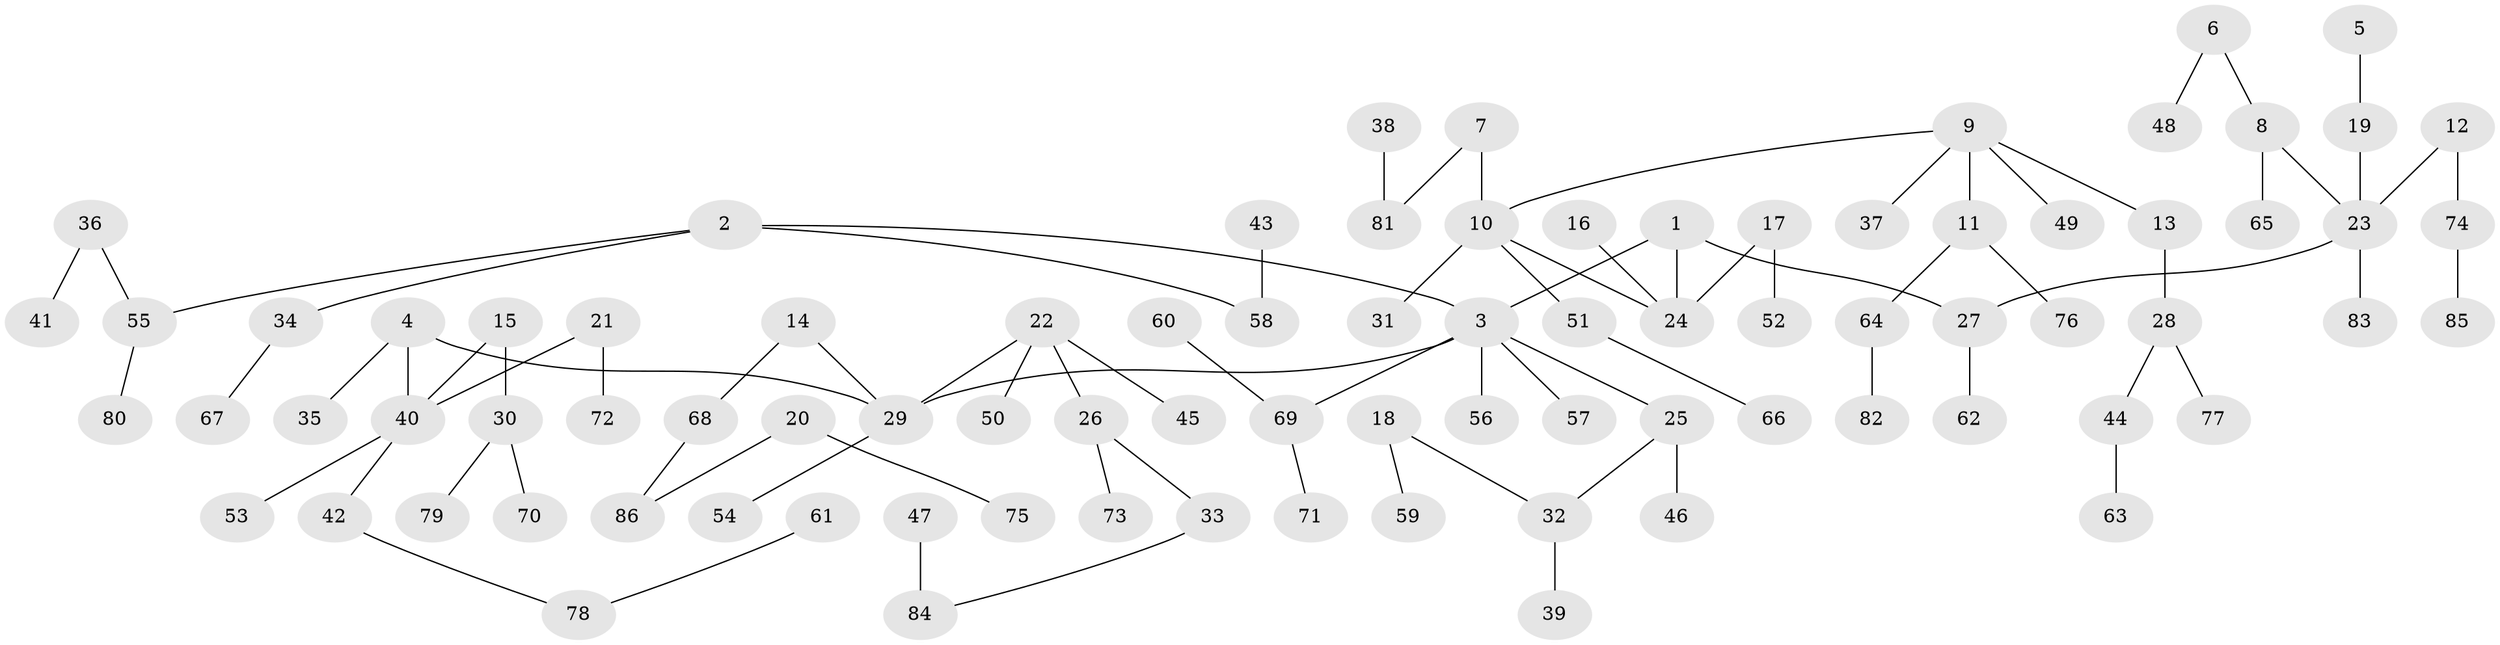 // original degree distribution, {8: 0.007042253521126761, 6: 0.02112676056338028, 3: 0.13380281690140844, 4: 0.056338028169014086, 1: 0.47183098591549294, 5: 0.028169014084507043, 2: 0.28169014084507044}
// Generated by graph-tools (version 1.1) at 2025/37/03/04/25 23:37:18]
// undirected, 86 vertices, 85 edges
graph export_dot {
  node [color=gray90,style=filled];
  1;
  2;
  3;
  4;
  5;
  6;
  7;
  8;
  9;
  10;
  11;
  12;
  13;
  14;
  15;
  16;
  17;
  18;
  19;
  20;
  21;
  22;
  23;
  24;
  25;
  26;
  27;
  28;
  29;
  30;
  31;
  32;
  33;
  34;
  35;
  36;
  37;
  38;
  39;
  40;
  41;
  42;
  43;
  44;
  45;
  46;
  47;
  48;
  49;
  50;
  51;
  52;
  53;
  54;
  55;
  56;
  57;
  58;
  59;
  60;
  61;
  62;
  63;
  64;
  65;
  66;
  67;
  68;
  69;
  70;
  71;
  72;
  73;
  74;
  75;
  76;
  77;
  78;
  79;
  80;
  81;
  82;
  83;
  84;
  85;
  86;
  1 -- 3 [weight=1.0];
  1 -- 24 [weight=1.0];
  1 -- 27 [weight=1.0];
  2 -- 3 [weight=1.0];
  2 -- 34 [weight=1.0];
  2 -- 55 [weight=1.0];
  2 -- 58 [weight=1.0];
  3 -- 25 [weight=1.0];
  3 -- 29 [weight=1.0];
  3 -- 56 [weight=1.0];
  3 -- 57 [weight=1.0];
  3 -- 69 [weight=1.0];
  4 -- 29 [weight=1.0];
  4 -- 35 [weight=1.0];
  4 -- 40 [weight=1.0];
  5 -- 19 [weight=1.0];
  6 -- 8 [weight=1.0];
  6 -- 48 [weight=1.0];
  7 -- 10 [weight=1.0];
  7 -- 81 [weight=1.0];
  8 -- 23 [weight=1.0];
  8 -- 65 [weight=1.0];
  9 -- 10 [weight=1.0];
  9 -- 11 [weight=1.0];
  9 -- 13 [weight=1.0];
  9 -- 37 [weight=1.0];
  9 -- 49 [weight=1.0];
  10 -- 24 [weight=1.0];
  10 -- 31 [weight=1.0];
  10 -- 51 [weight=1.0];
  11 -- 64 [weight=1.0];
  11 -- 76 [weight=1.0];
  12 -- 23 [weight=1.0];
  12 -- 74 [weight=1.0];
  13 -- 28 [weight=1.0];
  14 -- 29 [weight=1.0];
  14 -- 68 [weight=1.0];
  15 -- 30 [weight=1.0];
  15 -- 40 [weight=1.0];
  16 -- 24 [weight=1.0];
  17 -- 24 [weight=1.0];
  17 -- 52 [weight=1.0];
  18 -- 32 [weight=1.0];
  18 -- 59 [weight=1.0];
  19 -- 23 [weight=1.0];
  20 -- 75 [weight=1.0];
  20 -- 86 [weight=1.0];
  21 -- 40 [weight=1.0];
  21 -- 72 [weight=1.0];
  22 -- 26 [weight=1.0];
  22 -- 29 [weight=1.0];
  22 -- 45 [weight=1.0];
  22 -- 50 [weight=1.0];
  23 -- 27 [weight=1.0];
  23 -- 83 [weight=1.0];
  25 -- 32 [weight=1.0];
  25 -- 46 [weight=1.0];
  26 -- 33 [weight=1.0];
  26 -- 73 [weight=1.0];
  27 -- 62 [weight=1.0];
  28 -- 44 [weight=1.0];
  28 -- 77 [weight=1.0];
  29 -- 54 [weight=1.0];
  30 -- 70 [weight=1.0];
  30 -- 79 [weight=1.0];
  32 -- 39 [weight=1.0];
  33 -- 84 [weight=1.0];
  34 -- 67 [weight=1.0];
  36 -- 41 [weight=1.0];
  36 -- 55 [weight=1.0];
  38 -- 81 [weight=1.0];
  40 -- 42 [weight=1.0];
  40 -- 53 [weight=1.0];
  42 -- 78 [weight=1.0];
  43 -- 58 [weight=1.0];
  44 -- 63 [weight=1.0];
  47 -- 84 [weight=1.0];
  51 -- 66 [weight=1.0];
  55 -- 80 [weight=1.0];
  60 -- 69 [weight=1.0];
  61 -- 78 [weight=1.0];
  64 -- 82 [weight=1.0];
  68 -- 86 [weight=1.0];
  69 -- 71 [weight=1.0];
  74 -- 85 [weight=1.0];
}
